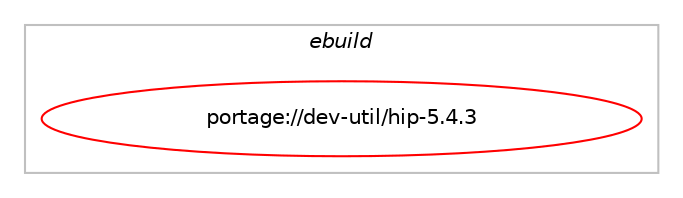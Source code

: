 digraph prolog {

# *************
# Graph options
# *************

newrank=true;
concentrate=true;
compound=true;
graph [rankdir=LR,fontname=Helvetica,fontsize=10,ranksep=1.5];#, ranksep=2.5, nodesep=0.2];
edge  [arrowhead=vee];
node  [fontname=Helvetica,fontsize=10];

# **********
# The ebuild
# **********

subgraph cluster_leftcol {
color=gray;
label=<<i>ebuild</i>>;
id [label="portage://dev-util/hip-5.4.3", color=red, width=4, href="../dev-util/hip-5.4.3.svg"];
}

# ****************
# The dependencies
# ****************

subgraph cluster_midcol {
color=gray;
label=<<i>dependencies</i>>;
subgraph cluster_compile {
fillcolor="#eeeeee";
style=filled;
label=<<i>compile</i>>;
# *** BEGIN UNKNOWN DEPENDENCY TYPE (TODO) ***
# id -> equal(package_dependency(portage://dev-util/hip-5.4.3,install,no,dev-libs,rocm-comgr,none,[,,],[slot(0),subslot(5.4)],[]))
# *** END UNKNOWN DEPENDENCY TYPE (TODO) ***

# *** BEGIN UNKNOWN DEPENDENCY TYPE (TODO) ***
# id -> equal(package_dependency(portage://dev-util/hip-5.4.3,install,no,dev-util,rocminfo,greaterequal,[5,,,5],[],[]))
# *** END UNKNOWN DEPENDENCY TYPE (TODO) ***

# *** BEGIN UNKNOWN DEPENDENCY TYPE (TODO) ***
# id -> equal(package_dependency(portage://dev-util/hip-5.4.3,install,no,sys-devel,clang,none,[,,],[slot(15)],[]))
# *** END UNKNOWN DEPENDENCY TYPE (TODO) ***

# *** BEGIN UNKNOWN DEPENDENCY TYPE (TODO) ***
# id -> equal(package_dependency(portage://dev-util/hip-5.4.3,install,no,virtual,opengl,none,[,,],[],[]))
# *** END UNKNOWN DEPENDENCY TYPE (TODO) ***

# *** BEGIN UNKNOWN DEPENDENCY TYPE (TODO) ***
# id -> equal(package_dependency(portage://dev-util/hip-5.4.3,install,strong,sys-devel,llvm,none,[,,],[slot(0)],[]))
# *** END UNKNOWN DEPENDENCY TYPE (TODO) ***

}
subgraph cluster_compileandrun {
fillcolor="#eeeeee";
style=filled;
label=<<i>compile and run</i>>;
}
subgraph cluster_run {
fillcolor="#eeeeee";
style=filled;
label=<<i>run</i>>;
# *** BEGIN UNKNOWN DEPENDENCY TYPE (TODO) ***
# id -> equal(package_dependency(portage://dev-util/hip-5.4.3,run,no,dev-libs,rocm-comgr,none,[,,],[slot(0),subslot(5.4)],[]))
# *** END UNKNOWN DEPENDENCY TYPE (TODO) ***

# *** BEGIN UNKNOWN DEPENDENCY TYPE (TODO) ***
# id -> equal(package_dependency(portage://dev-util/hip-5.4.3,run,no,dev-libs,roct-thunk-interface,greaterequal,[5,,,5],[],[]))
# *** END UNKNOWN DEPENDENCY TYPE (TODO) ***

# *** BEGIN UNKNOWN DEPENDENCY TYPE (TODO) ***
# id -> equal(package_dependency(portage://dev-util/hip-5.4.3,run,no,dev-perl,URI-Encode,none,[,,],[],[]))
# *** END UNKNOWN DEPENDENCY TYPE (TODO) ***

# *** BEGIN UNKNOWN DEPENDENCY TYPE (TODO) ***
# id -> equal(package_dependency(portage://dev-util/hip-5.4.3,run,no,dev-util,rocminfo,greaterequal,[5,,,5],[],[]))
# *** END UNKNOWN DEPENDENCY TYPE (TODO) ***

# *** BEGIN UNKNOWN DEPENDENCY TYPE (TODO) ***
# id -> equal(package_dependency(portage://dev-util/hip-5.4.3,run,no,sys-devel,clang,none,[,,],[slot(15)],[]))
# *** END UNKNOWN DEPENDENCY TYPE (TODO) ***

# *** BEGIN UNKNOWN DEPENDENCY TYPE (TODO) ***
# id -> equal(package_dependency(portage://dev-util/hip-5.4.3,run,no,sys-devel,clang-runtime,none,[,,],any_same_slot,[]))
# *** END UNKNOWN DEPENDENCY TYPE (TODO) ***

# *** BEGIN UNKNOWN DEPENDENCY TYPE (TODO) ***
# id -> equal(package_dependency(portage://dev-util/hip-5.4.3,run,no,virtual,opengl,none,[,,],[],[]))
# *** END UNKNOWN DEPENDENCY TYPE (TODO) ***

}
}

# **************
# The candidates
# **************

subgraph cluster_choices {
rank=same;
color=gray;
label=<<i>candidates</i>>;

}

}
